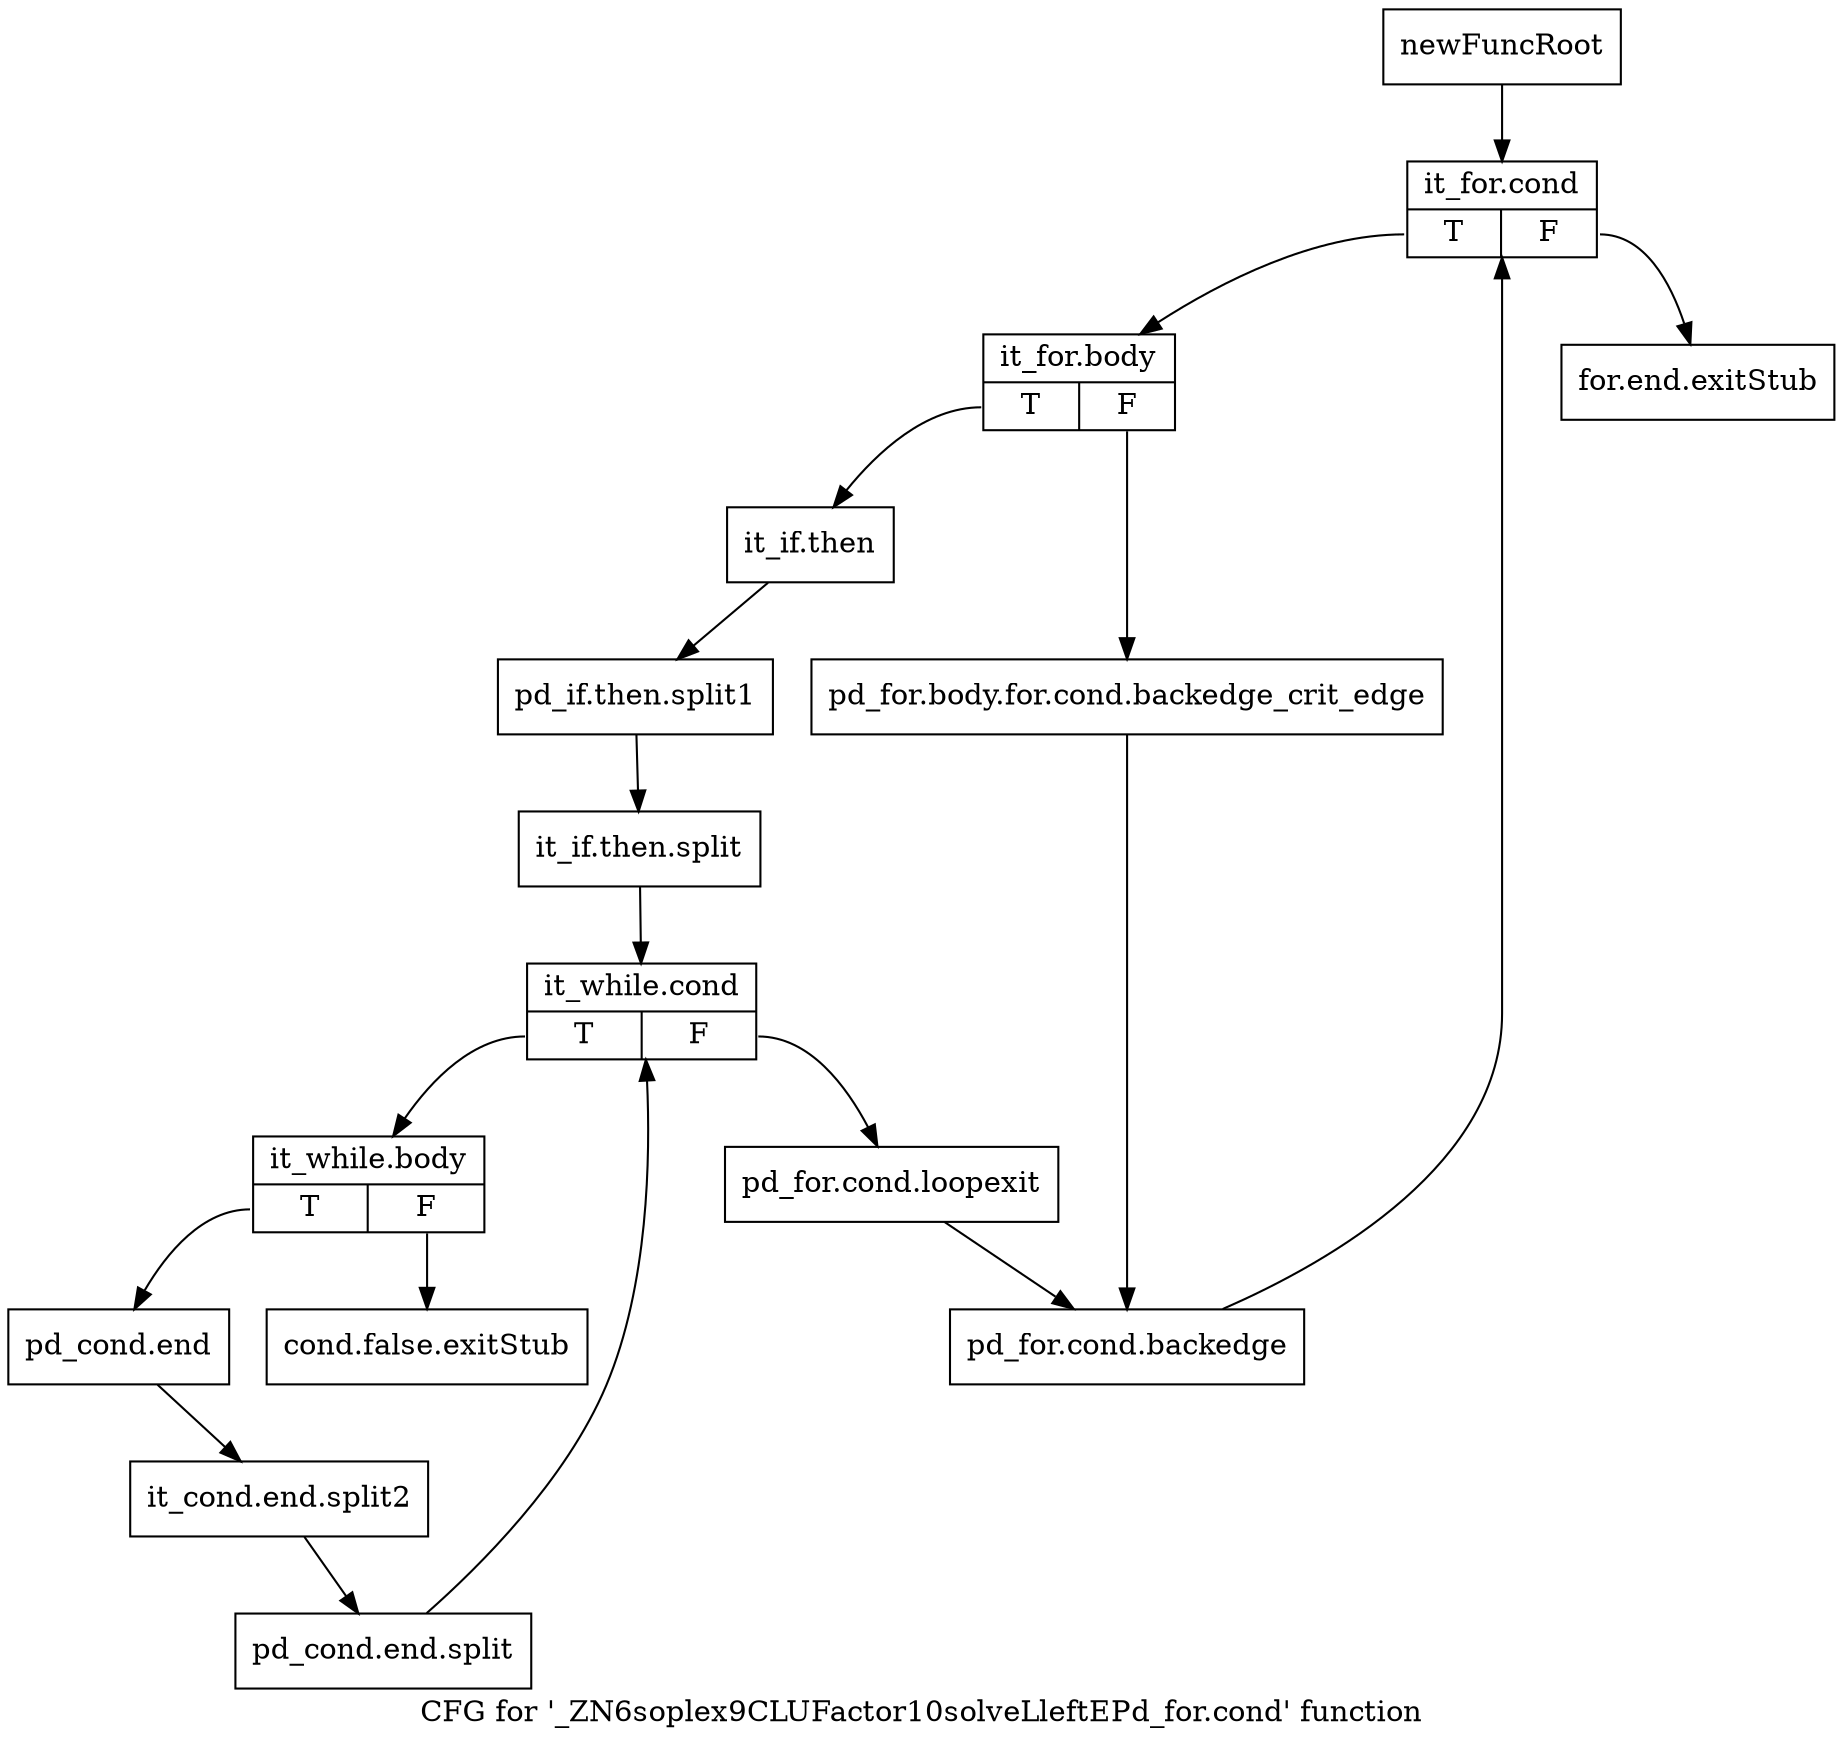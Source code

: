 digraph "CFG for '_ZN6soplex9CLUFactor10solveLleftEPd_for.cond' function" {
	label="CFG for '_ZN6soplex9CLUFactor10solveLleftEPd_for.cond' function";

	Node0x2d29a60 [shape=record,label="{newFuncRoot}"];
	Node0x2d29a60 -> Node0x2d29b50;
	Node0x2d29ab0 [shape=record,label="{for.end.exitStub}"];
	Node0x2d29b00 [shape=record,label="{cond.false.exitStub}"];
	Node0x2d29b50 [shape=record,label="{it_for.cond|{<s0>T|<s1>F}}"];
	Node0x2d29b50:s0 -> Node0x2d29ba0;
	Node0x2d29b50:s1 -> Node0x2d29ab0;
	Node0x2d29ba0 [shape=record,label="{it_for.body|{<s0>T|<s1>F}}"];
	Node0x2d29ba0:s0 -> Node0x2d29c40;
	Node0x2d29ba0:s1 -> Node0x2d29bf0;
	Node0x2d29bf0 [shape=record,label="{pd_for.body.for.cond.backedge_crit_edge}"];
	Node0x2d29bf0 -> Node0x2d29d30;
	Node0x2d29c40 [shape=record,label="{it_if.then}"];
	Node0x2d29c40 -> Node0x33d2970;
	Node0x33d2970 [shape=record,label="{pd_if.then.split1}"];
	Node0x33d2970 -> Node0x33d0b50;
	Node0x33d0b50 [shape=record,label="{it_if.then.split}"];
	Node0x33d0b50 -> Node0x2d29c90;
	Node0x2d29c90 [shape=record,label="{it_while.cond|{<s0>T|<s1>F}}"];
	Node0x2d29c90:s0 -> Node0x2d29d80;
	Node0x2d29c90:s1 -> Node0x2d29ce0;
	Node0x2d29ce0 [shape=record,label="{pd_for.cond.loopexit}"];
	Node0x2d29ce0 -> Node0x2d29d30;
	Node0x2d29d30 [shape=record,label="{pd_for.cond.backedge}"];
	Node0x2d29d30 -> Node0x2d29b50;
	Node0x2d29d80 [shape=record,label="{it_while.body|{<s0>T|<s1>F}}"];
	Node0x2d29d80:s0 -> Node0x2d29dd0;
	Node0x2d29d80:s1 -> Node0x2d29b00;
	Node0x2d29dd0 [shape=record,label="{pd_cond.end}"];
	Node0x2d29dd0 -> Node0x33d0ae0;
	Node0x33d0ae0 [shape=record,label="{it_cond.end.split2}"];
	Node0x33d0ae0 -> Node0x33d0be0;
	Node0x33d0be0 [shape=record,label="{pd_cond.end.split}"];
	Node0x33d0be0 -> Node0x2d29c90;
}
